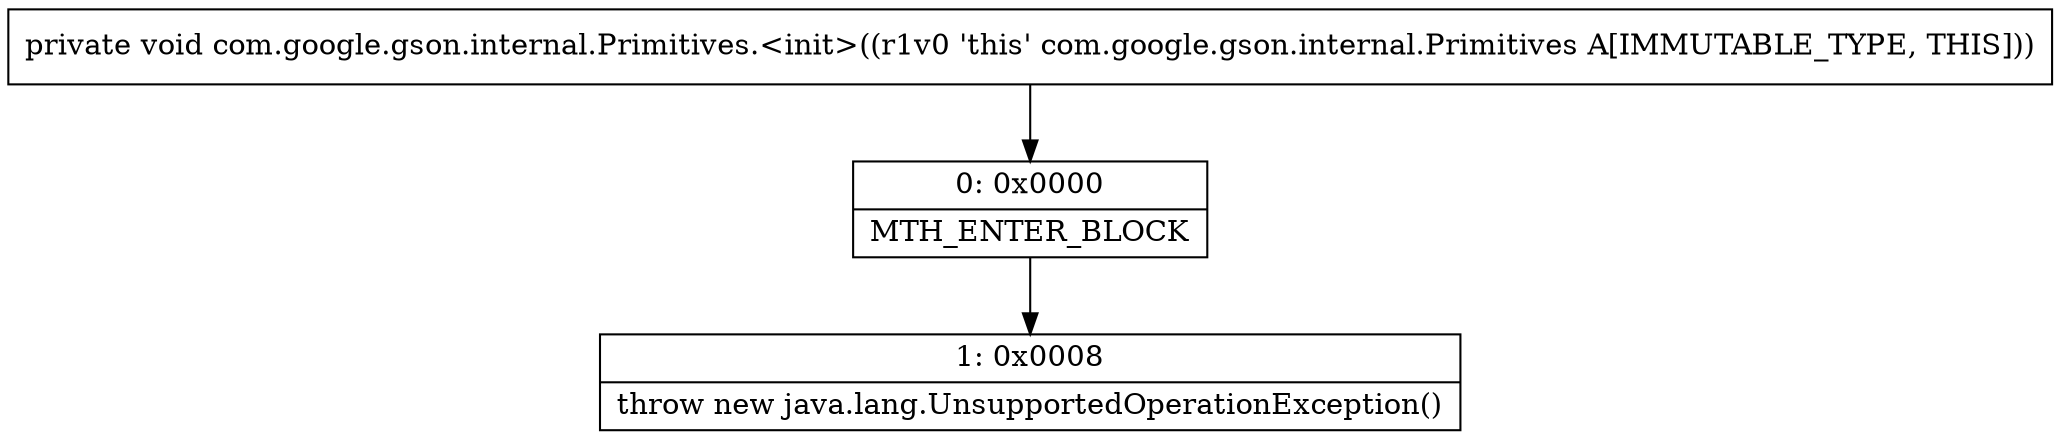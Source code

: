 digraph "CFG forcom.google.gson.internal.Primitives.\<init\>()V" {
Node_0 [shape=record,label="{0\:\ 0x0000|MTH_ENTER_BLOCK\l}"];
Node_1 [shape=record,label="{1\:\ 0x0008|throw new java.lang.UnsupportedOperationException()\l}"];
MethodNode[shape=record,label="{private void com.google.gson.internal.Primitives.\<init\>((r1v0 'this' com.google.gson.internal.Primitives A[IMMUTABLE_TYPE, THIS])) }"];
MethodNode -> Node_0;
Node_0 -> Node_1;
}

